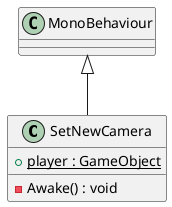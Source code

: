 @startuml
class SetNewCamera {
    + {static} player : GameObject
    - Awake() : void
}
MonoBehaviour <|-- SetNewCamera
@enduml
